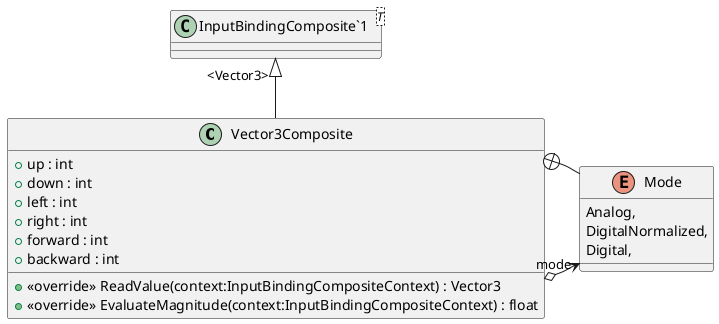 @startuml
class Vector3Composite {
    + up : int
    + down : int
    + left : int
    + right : int
    + forward : int
    + backward : int
    + <<override>> ReadValue(context:InputBindingCompositeContext) : Vector3
    + <<override>> EvaluateMagnitude(context:InputBindingCompositeContext) : float
}
class "InputBindingComposite`1"<T> {
}
enum Mode {
    Analog,
    DigitalNormalized,
    Digital,
}
"InputBindingComposite`1" "<Vector3>" <|-- Vector3Composite
Vector3Composite o-> "mode" Mode
Vector3Composite +-- Mode
@enduml
